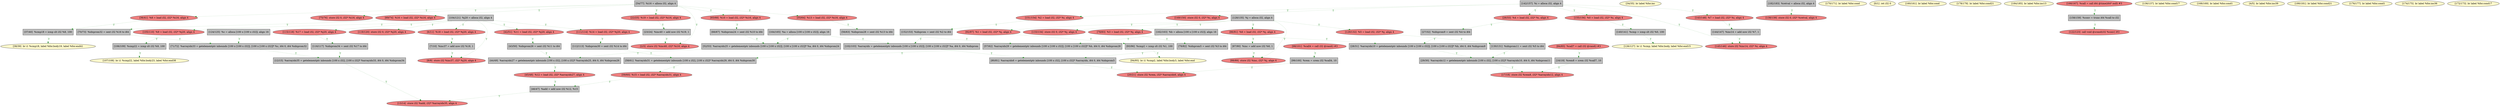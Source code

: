 
digraph G {


node292 [fillcolor=lightcoral,label="[36/41]  %8 = load i32, i32* %i16, align 4",shape=ellipse,style=filled ]
node290 [fillcolor=lightcoral,label="[145/146]  store i32 %inc14, i32* %i, align 4",shape=ellipse,style=filled ]
node288 [fillcolor=grey,label="[54/77]  %i16 = alloca i32, align 4",shape=rectangle,style=filled ]
node286 [fillcolor=lightcoral,label="[84/85]  %call7 = call i32 @rand() #3",shape=ellipse,style=filled ]
node283 [fillcolor=lemonchiffon,label="[94/95]  br i1 %cmp2, label %for.body3, label %for.end",shape=ellipse,style=filled ]
node282 [fillcolor=lightcoral,label="[13/14]  store i32 %add, i32* %arrayidx35, align 4",shape=ellipse,style=filled ]
node284 [fillcolor=grey,label="[44/49]  %arrayidx27 = getelementptr inbounds [100 x i32], [100 x i32]* %arrayidx25, i64 0, i64 %idxprom26",shape=rectangle,style=filled ]
node281 [fillcolor=lightcoral,label="[92/97]  %1 = load i32, i32* %j, align 4",shape=ellipse,style=filled ]
node280 [fillcolor=lightcoral,label="[98/101]  %call4 = call i32 @rand() #3",shape=ellipse,style=filled ]
node279 [fillcolor=grey,label="[57/62]  %arrayidx29 = getelementptr inbounds [100 x [100 x i32]], [100 x [100 x i32]]* %b, i64 0, i64 %idxprom28",shape=rectangle,style=filled ]
node236 [fillcolor=grey,label="[66/67]  %idxprom24 = sext i32 %10 to i64",shape=rectangle,style=filled ]
node234 [fillcolor=grey,label="[106/109]  %cmp22 = icmp slt i32 %9, 100",shape=rectangle,style=filled ]
node209 [fillcolor=lightcoral,label="[55/64]  %13 = load i32, i32* %i16, align 4",shape=ellipse,style=filled ]
node232 [fillcolor=lightcoral,label="[133/134]  store i32 0, i32* %j, align 4",shape=ellipse,style=filled ]
node210 [fillcolor=grey,label="[23/24]  %inc40 = add nsw i32 %19, 1",shape=rectangle,style=filled ]
node233 [fillcolor=lightcoral,label="[129/132]  %5 = load i32, i32* %j, align 4",shape=ellipse,style=filled ]
node231 [fillcolor=lightcoral,label="[88/89]  store i32 %inc, i32* %j, align 4",shape=ellipse,style=filled ]
node293 [fillcolor=lemonchiffon,label="[34/35]  br label %for.inc",shape=ellipse,style=filled ]
node227 [fillcolor=grey,label="[140/141]  %cmp = icmp slt i32 %0, 100",shape=rectangle,style=filled ]
node247 [fillcolor=grey,label="[12/15]  %arrayidx35 = getelementptr inbounds [100 x i32], [100 x i32]* %arrayidx33, i64 0, i64 %idxprom34",shape=rectangle,style=filled ]
node250 [fillcolor=grey,label="[104/121]  %j20 = alloca i32, align 4",shape=rectangle,style=filled ]
node225 [fillcolor=grey,label="[144/147]  %inc14 = add nsw i32 %7, 1",shape=rectangle,style=filled ]
node224 [fillcolor=grey,label="[128/135]  %j = alloca i32, align 4",shape=rectangle,style=filled ]
node220 [fillcolor=lightcoral,label="[115/118]  %17 = load i32, i32* %j20, align 4",shape=ellipse,style=filled ]
node218 [fillcolor=grey,label="[52/53]  %arrayidx25 = getelementptr inbounds [100 x [100 x i32]], [100 x [100 x i32]]* %a, i64 0, i64 %idxprom24",shape=rectangle,style=filled ]
node217 [fillcolor=grey,label="[142/157]  %i = alloca i32, align 4",shape=rectangle,style=filled ]
node235 [fillcolor=lightcoral,label="[138/139]  store i32 0, i32* %retval, align 4",shape=ellipse,style=filled ]
node202 [fillcolor=lemonchiffon,label="[170/171]  br label %for.cond",shape=ellipse,style=filled ]
node208 [fillcolor=grey,label="[56/63]  %idxprom28 = sext i32 %13 to i64",shape=rectangle,style=filled ]
node242 [fillcolor=lemonchiffon,label="[0/1]  ret i32 0",shape=ellipse,style=filled ]
node207 [fillcolor=lightcoral,label="[59/60]  %15 = load i32, i32* %arrayidx31, align 4",shape=ellipse,style=filled ]
node274 [fillcolor=grey,label="[164/165]  %a = alloca [100 x [100 x i32]], align 16",shape=rectangle,style=filled ]
node228 [fillcolor=grey,label="[99/100]  %rem = srem i32 %call4, 10",shape=rectangle,style=filled ]
node226 [fillcolor=lemonchiffon,label="[126/127]  br i1 %cmp, label %for.body, label %for.end15",shape=ellipse,style=filled ]
node263 [fillcolor=lemonchiffon,label="[160/161]  br label %for.cond",shape=ellipse,style=filled ]
node204 [fillcolor=lemonchiffon,label="[178/179]  br label %for.cond21",shape=ellipse,style=filled ]
node277 [fillcolor=lemonchiffon,label="[184/185]  br label %for.inc13",shape=ellipse,style=filled ]
node285 [fillcolor=lightcoral,label="[86/91]  %6 = load i32, i32* %j, align 4",shape=ellipse,style=filled ]
node211 [fillcolor=lightcoral,label="[45/48]  %12 = load i32, i32* %arrayidx27, align 4",shape=ellipse,style=filled ]
node230 [fillcolor=grey,label="[130/131]  %idxprom11 = sext i32 %5 to i64",shape=rectangle,style=filled ]
node219 [fillcolor=lightcoral,label="[143/148]  %7 = load i32, i32* %i, align 4",shape=ellipse,style=filled ]
node229 [fillcolor=grey,label="[71/72]  %arrayidx33 = getelementptr inbounds [100 x [100 x i32]], [100 x [100 x i32]]* %c, i64 0, i64 %idxprom32",shape=rectangle,style=filled ]
node213 [fillcolor=lightcoral,label="[69/74]  %16 = load i32, i32* %i16, align 4",shape=ellipse,style=filled ]
node212 [fillcolor=lightcoral,label="[65/68]  %10 = load i32, i32* %i16, align 4",shape=ellipse,style=filled ]
node223 [fillcolor=grey,label="[87/90]  %inc = add nsw i32 %6, 1",shape=rectangle,style=filled ]
node252 [fillcolor=lightcoral,label="[149/150]  store i32 0, i32* %i, align 4",shape=ellipse,style=filled ]
node215 [fillcolor=grey,label="[158/159]  %conv = trunc i64 %call to i32",shape=rectangle,style=filled ]
node289 [fillcolor=lightcoral,label="[42/51]  %11 = load i32, i32* %j20, align 4",shape=ellipse,style=filled ]
node201 [fillcolor=grey,label="[27/32]  %idxprom9 = sext i32 %4 to i64",shape=rectangle,style=filled ]
node287 [fillcolor=lightcoral,label="[78/83]  %3 = load i32, i32* %j, align 4",shape=ellipse,style=filled ]
node214 [fillcolor=grey,label="[80/81]  %arrayidx6 = getelementptr inbounds [100 x i32], [100 x i32]* %arrayidx, i64 0, i64 %idxprom5",shape=rectangle,style=filled ]
node248 [fillcolor=grey,label="[16/19]  %rem8 = srem i32 %call7, 10",shape=rectangle,style=filled ]
node238 [fillcolor=grey,label="[7/10]  %inc37 = add nsw i32 %18, 1",shape=rectangle,style=filled ]
node205 [fillcolor=grey,label="[43/50]  %idxprom26 = sext i32 %11 to i64",shape=rectangle,style=filled ]
node221 [fillcolor=lightcoral,label="[105/110]  %9 = load i32, i32* %j20, align 4",shape=ellipse,style=filled ]
node270 [fillcolor=lemonchiffon,label="[38/39]  br i1 %cmp18, label %for.body19, label %for.end41",shape=ellipse,style=filled ]
node237 [fillcolor=lightcoral,label="[119/120]  store i32 0, i32* %j20, align 4",shape=ellipse,style=filled ]
node222 [fillcolor=lemonchiffon,label="[136/137]  br label %for.cond17",shape=ellipse,style=filled ]
node268 [fillcolor=lemonchiffon,label="[168/169]  br label %for.cond1",shape=ellipse,style=filled ]
node203 [fillcolor=grey,label="[37/40]  %cmp18 = icmp slt i32 %8, 100",shape=rectangle,style=filled ]
node239 [fillcolor=lightcoral,label="[17/18]  store i32 %rem8, i32* %arrayidx12, align 4",shape=ellipse,style=filled ]
node240 [fillcolor=grey,label="[28/31]  %arrayidx10 = getelementptr inbounds [100 x [100 x i32]], [100 x [100 x i32]]* %b, i64 0, i64 %idxprom9",shape=rectangle,style=filled ]
node265 [fillcolor=grey,label="[29/30]  %arrayidx12 = getelementptr inbounds [100 x i32], [100 x i32]* %arrayidx10, i64 0, i64 %idxprom11",shape=rectangle,style=filled ]
node262 [fillcolor=lightcoral,label="[22/25]  %19 = load i32, i32* %i16, align 4",shape=ellipse,style=filled ]
node241 [fillcolor=lemonchiffon,label="[4/5]  br label %for.inc39",shape=ellipse,style=filled ]
node260 [fillcolor=grey,label="[46/47]  %add = add nsw i32 %12, %15",shape=rectangle,style=filled ]
node243 [fillcolor=lightcoral,label="[122/123]  call void @srand(i32 %conv) #3",shape=ellipse,style=filled ]
node244 [fillcolor=grey,label="[124/125]  %c = alloca [100 x [100 x i32]], align 16",shape=rectangle,style=filled ]
node245 [fillcolor=lightcoral,label="[2/3]  store i32 %inc40, i32* %i16, align 4",shape=ellipse,style=filled ]
node246 [fillcolor=lightcoral,label="[6/11]  %18 = load i32, i32* %j20, align 4",shape=ellipse,style=filled ]
node251 [fillcolor=grey,label="[102/103]  %arrayidx = getelementptr inbounds [100 x [100 x i32]], [100 x [100 x i32]]* %a, i64 0, i64 %idxprom",shape=rectangle,style=filled ]
node253 [fillcolor=lemonchiffon,label="[180/181]  br label %for.cond21",shape=ellipse,style=filled ]
node269 [fillcolor=grey,label="[162/163]  %b = alloca [100 x [100 x i32]], align 16",shape=rectangle,style=filled ]
node275 [fillcolor=lightcoral,label="[155/156]  %0 = load i32, i32* %i, align 4",shape=ellipse,style=filled ]
node291 [fillcolor=grey,label="[79/82]  %idxprom5 = sext i32 %3 to i64",shape=rectangle,style=filled ]
node255 [fillcolor=grey,label="[93/96]  %cmp2 = icmp slt i32 %1, 100",shape=rectangle,style=filled ]
node257 [fillcolor=lemonchiffon,label="[176/177]  br label %for.cond1",shape=ellipse,style=filled ]
node254 [fillcolor=lightcoral,label="[151/154]  %2 = load i32, i32* %i, align 4",shape=ellipse,style=filled ]
node258 [fillcolor=grey,label="[58/61]  %arrayidx31 = getelementptr inbounds [100 x i32], [100 x i32]* %arrayidx29, i64 0, i64 %idxprom30",shape=rectangle,style=filled ]
node259 [fillcolor=grey,label="[152/153]  %idxprom = sext i32 %2 to i64",shape=rectangle,style=filled ]
node261 [fillcolor=lightcoral,label="[26/33]  %4 = load i32, i32* %i, align 4",shape=ellipse,style=filled ]
node249 [fillcolor=lightcoral,label="[20/21]  store i32 %rem, i32* %arrayidx6, align 4",shape=ellipse,style=filled ]
node267 [fillcolor=lightcoral,label="[75/76]  store i32 0, i32* %i16, align 4",shape=ellipse,style=filled ]
node216 [fillcolor=grey,label="[116/117]  %idxprom34 = sext i32 %17 to i64",shape=rectangle,style=filled ]
node271 [fillcolor=lightcoral,label="[111/114]  %14 = load i32, i32* %j20, align 4",shape=ellipse,style=filled ]
node206 [fillcolor=lightcoral,label="[8/9]  store i32 %inc37, i32* %j20, align 4",shape=ellipse,style=filled ]
node272 [fillcolor=lemonchiffon,label="[174/175]  br label %for.inc36",shape=ellipse,style=filled ]
node256 [fillcolor=lemonchiffon,label="[172/173]  br label %for.cond17",shape=ellipse,style=filled ]
node273 [fillcolor=grey,label="[70/73]  %idxprom32 = sext i32 %16 to i64",shape=rectangle,style=filled ]
node264 [fillcolor=lemonchiffon,label="[107/108]  br i1 %cmp22, label %for.body23, label %for.end38",shape=ellipse,style=filled ]
node276 [fillcolor=grey,label="[182/183]  %retval = alloca i32, align 4",shape=rectangle,style=filled ]
node266 [fillcolor=lightcoral,label="[166/167]  %call = call i64 @time(i64* null) #3",shape=ellipse,style=filled ]
node278 [fillcolor=grey,label="[112/113]  %idxprom30 = sext i32 %14 to i64",shape=rectangle,style=filled ]

node288->node209 [style=dotted,color=forestgreen,label="T",fontcolor=forestgreen ]
node288->node245 [style=dotted,color=forestgreen,label="T",fontcolor=forestgreen ]
node223->node231 [style=dotted,color=forestgreen,label="T",fontcolor=forestgreen ]
node288->node267 [style=dotted,color=forestgreen,label="T",fontcolor=forestgreen ]
node224->node285 [style=dotted,color=forestgreen,label="T",fontcolor=forestgreen ]
node224->node233 [style=dotted,color=forestgreen,label="T",fontcolor=forestgreen ]
node284->node211 [style=dotted,color=forestgreen,label="T",fontcolor=forestgreen ]
node250->node221 [style=dotted,color=forestgreen,label="T",fontcolor=forestgreen ]
node240->node265 [style=dotted,color=forestgreen,label="T",fontcolor=forestgreen ]
node220->node216 [style=dotted,color=forestgreen,label="T",fontcolor=forestgreen ]
node205->node284 [style=dotted,color=forestgreen,label="T",fontcolor=forestgreen ]
node229->node247 [style=dotted,color=forestgreen,label="T",fontcolor=forestgreen ]
node217->node290 [style=dotted,color=forestgreen,label="T",fontcolor=forestgreen ]
node203->node270 [style=dotted,color=forestgreen,label="T",fontcolor=forestgreen ]
node217->node252 [style=dotted,color=forestgreen,label="T",fontcolor=forestgreen ]
node216->node247 [style=dotted,color=forestgreen,label="T",fontcolor=forestgreen ]
node207->node260 [style=dotted,color=forestgreen,label="T",fontcolor=forestgreen ]
node214->node249 [style=dotted,color=forestgreen,label="T",fontcolor=forestgreen ]
node227->node226 [style=dotted,color=forestgreen,label="T",fontcolor=forestgreen ]
node246->node238 [style=dotted,color=forestgreen,label="T",fontcolor=forestgreen ]
node209->node208 [style=dotted,color=forestgreen,label="T",fontcolor=forestgreen ]
node217->node261 [style=dotted,color=forestgreen,label="T",fontcolor=forestgreen ]
node219->node225 [style=dotted,color=forestgreen,label="T",fontcolor=forestgreen ]
node236->node218 [style=dotted,color=forestgreen,label="T",fontcolor=forestgreen ]
node280->node228 [style=dotted,color=forestgreen,label="T",fontcolor=forestgreen ]
node217->node275 [style=dotted,color=forestgreen,label="T",fontcolor=forestgreen ]
node201->node240 [style=dotted,color=forestgreen,label="T",fontcolor=forestgreen ]
node234->node264 [style=dotted,color=forestgreen,label="T",fontcolor=forestgreen ]
node278->node258 [style=dotted,color=forestgreen,label="T",fontcolor=forestgreen ]
node210->node245 [style=dotted,color=forestgreen,label="T",fontcolor=forestgreen ]
node285->node223 [style=dotted,color=forestgreen,label="T",fontcolor=forestgreen ]
node258->node207 [style=dotted,color=forestgreen,label="T",fontcolor=forestgreen ]
node208->node279 [style=dotted,color=forestgreen,label="T",fontcolor=forestgreen ]
node233->node230 [style=dotted,color=forestgreen,label="T",fontcolor=forestgreen ]
node250->node246 [style=dotted,color=forestgreen,label="T",fontcolor=forestgreen ]
node250->node220 [style=dotted,color=forestgreen,label="T",fontcolor=forestgreen ]
node259->node251 [style=dotted,color=forestgreen,label="T",fontcolor=forestgreen ]
node212->node236 [style=dotted,color=forestgreen,label="T",fontcolor=forestgreen ]
node276->node235 [style=dotted,color=forestgreen,label="T",fontcolor=forestgreen ]
node230->node265 [style=dotted,color=forestgreen,label="T",fontcolor=forestgreen ]
node291->node214 [style=dotted,color=forestgreen,label="T",fontcolor=forestgreen ]
node250->node271 [style=dotted,color=forestgreen,label="T",fontcolor=forestgreen ]
node254->node259 [style=dotted,color=forestgreen,label="T",fontcolor=forestgreen ]
node248->node239 [style=dotted,color=forestgreen,label="T",fontcolor=forestgreen ]
node286->node248 [style=dotted,color=forestgreen,label="T",fontcolor=forestgreen ]
node288->node212 [style=dotted,color=forestgreen,label="T",fontcolor=forestgreen ]
node250->node289 [style=dotted,color=forestgreen,label="T",fontcolor=forestgreen ]
node251->node214 [style=dotted,color=forestgreen,label="T",fontcolor=forestgreen ]
node288->node213 [style=dotted,color=forestgreen,label="T",fontcolor=forestgreen ]
node228->node249 [style=dotted,color=forestgreen,label="T",fontcolor=forestgreen ]
node289->node205 [style=dotted,color=forestgreen,label="T",fontcolor=forestgreen ]
node244->node229 [style=dotted,color=forestgreen,label="T",fontcolor=forestgreen ]
node288->node292 [style=dotted,color=forestgreen,label="T",fontcolor=forestgreen ]
node261->node201 [style=dotted,color=forestgreen,label="T",fontcolor=forestgreen ]
node269->node240 [style=dotted,color=forestgreen,label="T",fontcolor=forestgreen ]
node275->node227 [style=dotted,color=forestgreen,label="T",fontcolor=forestgreen ]
node260->node282 [style=dotted,color=forestgreen,label="T",fontcolor=forestgreen ]
node224->node231 [style=dotted,color=forestgreen,label="T",fontcolor=forestgreen ]
node224->node287 [style=dotted,color=forestgreen,label="T",fontcolor=forestgreen ]
node250->node206 [style=dotted,color=forestgreen,label="T",fontcolor=forestgreen ]
node221->node234 [style=dotted,color=forestgreen,label="T",fontcolor=forestgreen ]
node225->node290 [style=dotted,color=forestgreen,label="T",fontcolor=forestgreen ]
node266->node215 [style=dotted,color=forestgreen,label="T",fontcolor=forestgreen ]
node213->node273 [style=dotted,color=forestgreen,label="T",fontcolor=forestgreen ]
node217->node254 [style=dotted,color=forestgreen,label="T",fontcolor=forestgreen ]
node262->node210 [style=dotted,color=forestgreen,label="T",fontcolor=forestgreen ]
node273->node229 [style=dotted,color=forestgreen,label="T",fontcolor=forestgreen ]
node217->node219 [style=dotted,color=forestgreen,label="T",fontcolor=forestgreen ]
node238->node206 [style=dotted,color=forestgreen,label="T",fontcolor=forestgreen ]
node288->node262 [style=dotted,color=forestgreen,label="T",fontcolor=forestgreen ]
node274->node251 [style=dotted,color=forestgreen,label="T",fontcolor=forestgreen ]
node265->node239 [style=dotted,color=forestgreen,label="T",fontcolor=forestgreen ]
node247->node282 [style=dotted,color=forestgreen,label="T",fontcolor=forestgreen ]
node211->node260 [style=dotted,color=forestgreen,label="T",fontcolor=forestgreen ]
node274->node218 [style=dotted,color=forestgreen,label="T",fontcolor=forestgreen ]
node255->node283 [style=dotted,color=forestgreen,label="T",fontcolor=forestgreen ]
node224->node281 [style=dotted,color=forestgreen,label="T",fontcolor=forestgreen ]
node279->node258 [style=dotted,color=forestgreen,label="T",fontcolor=forestgreen ]
node269->node279 [style=dotted,color=forestgreen,label="T",fontcolor=forestgreen ]
node224->node232 [style=dotted,color=forestgreen,label="T",fontcolor=forestgreen ]
node271->node278 [style=dotted,color=forestgreen,label="T",fontcolor=forestgreen ]
node281->node255 [style=dotted,color=forestgreen,label="T",fontcolor=forestgreen ]
node292->node203 [style=dotted,color=forestgreen,label="T",fontcolor=forestgreen ]
node287->node291 [style=dotted,color=forestgreen,label="T",fontcolor=forestgreen ]
node250->node237 [style=dotted,color=forestgreen,label="T",fontcolor=forestgreen ]
node218->node284 [style=dotted,color=forestgreen,label="T",fontcolor=forestgreen ]
node215->node243 [style=dotted,color=forestgreen,label="T",fontcolor=forestgreen ]


}
